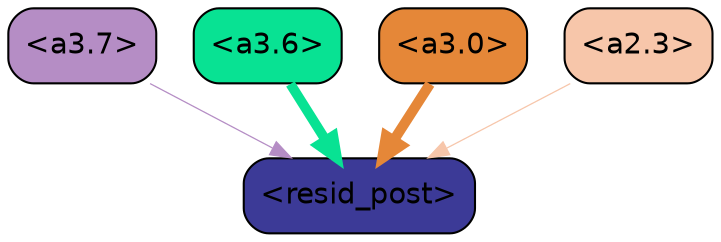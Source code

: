 strict digraph "" {
	graph [bgcolor=transparent,
		layout=dot,
		overlap=false,
		splines=true
	];
	"<a3.7>"	[color=black,
		fillcolor="#b58dc5",
		fontname=Helvetica,
		shape=box,
		style="filled, rounded"];
	"<resid_post>"	[color=black,
		fillcolor="#3c3a97",
		fontname=Helvetica,
		shape=box,
		style="filled, rounded"];
	"<a3.7>" -> "<resid_post>"	[color="#b58dc5",
		penwidth=0.6];
	"<a3.6>"	[color=black,
		fillcolor="#08e293",
		fontname=Helvetica,
		shape=box,
		style="filled, rounded"];
	"<a3.6>" -> "<resid_post>"	[color="#08e293",
		penwidth=4.753257989883423];
	"<a3.0>"	[color=black,
		fillcolor="#e58738",
		fontname=Helvetica,
		shape=box,
		style="filled, rounded"];
	"<a3.0>" -> "<resid_post>"	[color="#e58738",
		penwidth=4.90053927898407];
	"<a2.3>"	[color=black,
		fillcolor="#f7c6aa",
		fontname=Helvetica,
		shape=box,
		style="filled, rounded"];
	"<a2.3>" -> "<resid_post>"	[color="#f7c6aa",
		penwidth=0.6];
}
